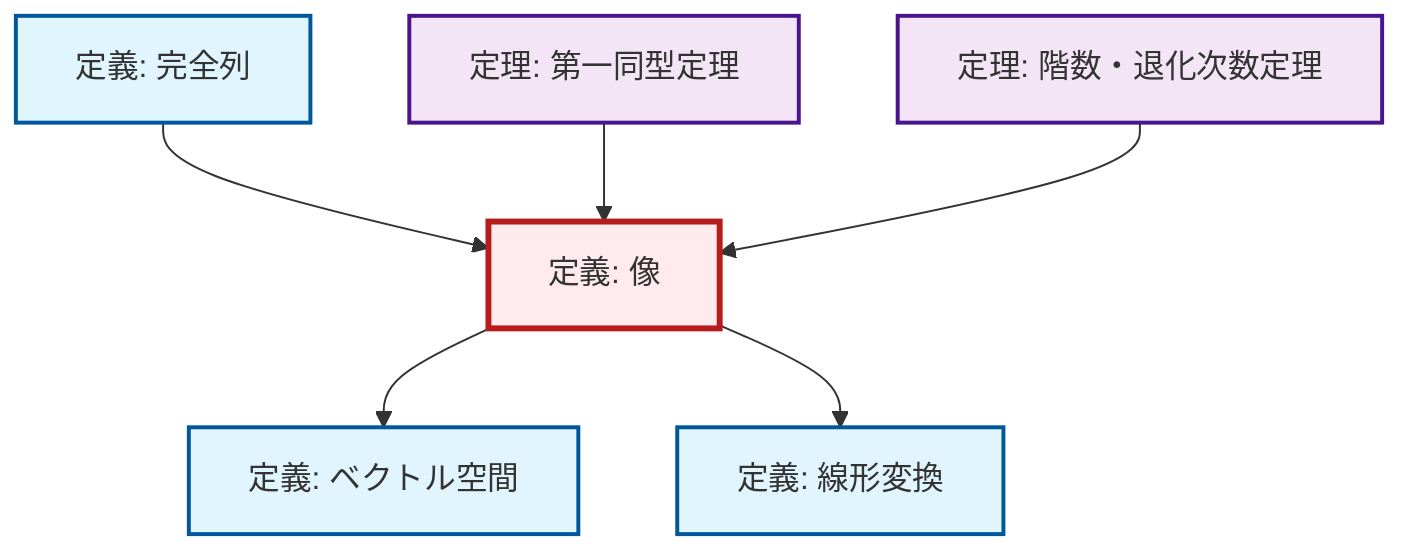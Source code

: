 graph TD
    classDef definition fill:#e1f5fe,stroke:#01579b,stroke-width:2px
    classDef theorem fill:#f3e5f5,stroke:#4a148c,stroke-width:2px
    classDef axiom fill:#fff3e0,stroke:#e65100,stroke-width:2px
    classDef example fill:#e8f5e9,stroke:#1b5e20,stroke-width:2px
    classDef current fill:#ffebee,stroke:#b71c1c,stroke-width:3px
    thm-first-isomorphism["定理: 第一同型定理"]:::theorem
    def-exact-sequence["定義: 完全列"]:::definition
    def-vector-space["定義: ベクトル空間"]:::definition
    def-linear-transformation["定義: 線形変換"]:::definition
    thm-rank-nullity["定理: 階数・退化次数定理"]:::theorem
    def-image["定義: 像"]:::definition
    def-exact-sequence --> def-image
    def-image --> def-vector-space
    thm-first-isomorphism --> def-image
    thm-rank-nullity --> def-image
    def-image --> def-linear-transformation
    class def-image current